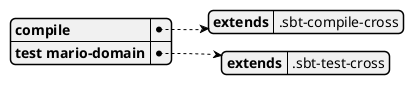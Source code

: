 {
  "sha1": "c1saos2ohqveyminm7dbtojlv6ir2ij",
  "insertion": {
    "when": "2024-06-01T09:03:00.771Z",
    "url": "https://github.com/plantuml/plantuml/issues/1039",
    "user": "plantuml@gmail.com"
  }
}
@startyaml


compile:
  extends: .sbt-compile-cross

test mario-domain:
  extends: .sbt-test-cross

@endyaml
